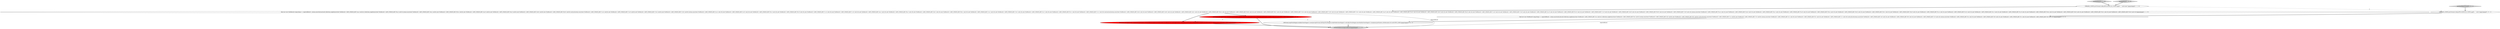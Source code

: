 digraph {
2 [style = filled, label = "STREAMS_CONFIG.put(StreamsConfig.APPLICATION_ID_CONFIG,appID + \"-multi-inner\")@@@3@@@['1', '1', '0']", fillcolor = white, shape = ellipse image = "AAA0AAABBB1BBB"];
8 [style = filled, label = "testOuterRepartitioned['0', '0', '1']", fillcolor = lightgray, shape = diamond image = "AAA0AAABBB3BBB"];
3 [style = filled, label = "runTestWithDriver(expectedResult)@@@6@@@['1', '1', '1']", fillcolor = lightgray, shape = ellipse image = "AAA0AAABBB1BBB"];
4 [style = filled, label = "final List<List<TestRecord<Long,String>>> expectedResult = Arrays.asList(null,null,null,Collections.singletonList(new TestRecord<>(ANY_UNIQUE_KEY,\"A-a-a\",null,4L)),Collections.singletonList(new TestRecord<>(ANY_UNIQUE_KEY,\"B-a-a\",null,5L)),Arrays.asList(new TestRecord<>(ANY_UNIQUE_KEY,\"A-b-a\",null,6L),new TestRecord<>(ANY_UNIQUE_KEY,\"B-b-a\",null,6L),new TestRecord<>(ANY_UNIQUE_KEY,\"A-a-b\",null,6L),new TestRecord<>(ANY_UNIQUE_KEY,\"B-a-b\",null,6L),new TestRecord<>(ANY_UNIQUE_KEY,\"A-b-b\",null,6L),new TestRecord<>(ANY_UNIQUE_KEY,\"B-b-b\",null,6L)),null,null,Arrays.asList(new TestRecord<>(ANY_UNIQUE_KEY,\"C-a-a\",null,9L),new TestRecord<>(ANY_UNIQUE_KEY,\"C-a-b\",null,9L),new TestRecord<>(ANY_UNIQUE_KEY,\"C-b-a\",null,9L),new TestRecord<>(ANY_UNIQUE_KEY,\"C-b-b\",null,9L)),Arrays.asList(new TestRecord<>(ANY_UNIQUE_KEY,\"A-c-a\",null,10L),new TestRecord<>(ANY_UNIQUE_KEY,\"A-c-b\",null,10L),new TestRecord<>(ANY_UNIQUE_KEY,\"B-c-a\",null,10L),new TestRecord<>(ANY_UNIQUE_KEY,\"B-c-b\",null,10L),new TestRecord<>(ANY_UNIQUE_KEY,\"C-c-a\",null,10L),new TestRecord<>(ANY_UNIQUE_KEY,\"C-c-b\",null,10L),new TestRecord<>(ANY_UNIQUE_KEY,\"A-a-c\",null,10L),new TestRecord<>(ANY_UNIQUE_KEY,\"B-a-c\",null,10L),new TestRecord<>(ANY_UNIQUE_KEY,\"A-b-c\",null,10L),new TestRecord<>(ANY_UNIQUE_KEY,\"B-b-c\",null,10L),new TestRecord<>(ANY_UNIQUE_KEY,\"C-a-c\",null,10L),new TestRecord<>(ANY_UNIQUE_KEY,\"C-b-c\",null,10L),new TestRecord<>(ANY_UNIQUE_KEY,\"A-c-c\",null,10L),new TestRecord<>(ANY_UNIQUE_KEY,\"B-c-c\",null,10L),new TestRecord<>(ANY_UNIQUE_KEY,\"C-c-c\",null,10L)),null,null,null,Arrays.asList(new TestRecord<>(ANY_UNIQUE_KEY,\"A-d-a\",null,14L),new TestRecord<>(ANY_UNIQUE_KEY,\"A-d-b\",null,14L),new TestRecord<>(ANY_UNIQUE_KEY,\"A-d-c\",null,14L),new TestRecord<>(ANY_UNIQUE_KEY,\"B-d-a\",null,14L),new TestRecord<>(ANY_UNIQUE_KEY,\"B-d-b\",null,14L),new TestRecord<>(ANY_UNIQUE_KEY,\"B-d-c\",null,14L),new TestRecord<>(ANY_UNIQUE_KEY,\"C-d-a\",null,14L),new TestRecord<>(ANY_UNIQUE_KEY,\"C-d-b\",null,14L),new TestRecord<>(ANY_UNIQUE_KEY,\"C-d-c\",null,14L),new TestRecord<>(ANY_UNIQUE_KEY,\"A-a-d\",null,14L),new TestRecord<>(ANY_UNIQUE_KEY,\"B-a-d\",null,14L),new TestRecord<>(ANY_UNIQUE_KEY,\"A-b-d\",null,14L),new TestRecord<>(ANY_UNIQUE_KEY,\"B-b-d\",null,14L),new TestRecord<>(ANY_UNIQUE_KEY,\"C-a-d\",null,14L),new TestRecord<>(ANY_UNIQUE_KEY,\"C-b-d\",null,14L),new TestRecord<>(ANY_UNIQUE_KEY,\"A-c-d\",null,14L),new TestRecord<>(ANY_UNIQUE_KEY,\"B-c-d\",null,14L),new TestRecord<>(ANY_UNIQUE_KEY,\"C-c-d\",null,14L),new TestRecord<>(ANY_UNIQUE_KEY,\"A-d-d\",null,14L),new TestRecord<>(ANY_UNIQUE_KEY,\"B-d-d\",null,14L),new TestRecord<>(ANY_UNIQUE_KEY,\"C-d-d\",null,14L)),Arrays.asList(new TestRecord<>(ANY_UNIQUE_KEY,\"D-a-a\",null,15L),new TestRecord<>(ANY_UNIQUE_KEY,\"D-a-b\",null,15L),new TestRecord<>(ANY_UNIQUE_KEY,\"D-a-c\",null,15L),new TestRecord<>(ANY_UNIQUE_KEY,\"D-a-d\",null,15L),new TestRecord<>(ANY_UNIQUE_KEY,\"D-b-a\",null,15L),new TestRecord<>(ANY_UNIQUE_KEY,\"D-b-b\",null,15L),new TestRecord<>(ANY_UNIQUE_KEY,\"D-b-c\",null,15L),new TestRecord<>(ANY_UNIQUE_KEY,\"D-b-d\",null,15L),new TestRecord<>(ANY_UNIQUE_KEY,\"D-c-a\",null,15L),new TestRecord<>(ANY_UNIQUE_KEY,\"D-c-b\",null,15L),new TestRecord<>(ANY_UNIQUE_KEY,\"D-c-c\",null,15L),new TestRecord<>(ANY_UNIQUE_KEY,\"D-c-d\",null,15L),new TestRecord<>(ANY_UNIQUE_KEY,\"D-d-a\",null,15L),new TestRecord<>(ANY_UNIQUE_KEY,\"D-d-b\",null,15L),new TestRecord<>(ANY_UNIQUE_KEY,\"D-d-c\",null,15L),new TestRecord<>(ANY_UNIQUE_KEY,\"D-d-d\",null,15L)))@@@4@@@['1', '1', '0']", fillcolor = white, shape = ellipse image = "AAA0AAABBB1BBB"];
6 [style = filled, label = "leftStream.join(rightStream,valueJoiner,JoinWindows.ofTimeDifferenceAndGrace(ofSeconds(10),ofHours(24))).join(rightStream,valueJoiner,JoinWindows.ofTimeDifferenceAndGrace(ofSeconds(10),ofHours(24))).to(OUTPUT_TOPIC)@@@5@@@['0', '1', '0']", fillcolor = red, shape = ellipse image = "AAA1AAABBB2BBB"];
5 [style = filled, label = "testMultiInner['0', '1', '0']", fillcolor = lightgray, shape = diamond image = "AAA0AAABBB2BBB"];
0 [style = filled, label = "leftStream.join(rightStream,valueJoiner,JoinWindows.of(ofSeconds(10))).join(rightStream,valueJoiner,JoinWindows.of(ofSeconds(10))).to(OUTPUT_TOPIC)@@@5@@@['1', '0', '0']", fillcolor = red, shape = ellipse image = "AAA1AAABBB1BBB"];
7 [style = filled, label = "final List<List<TestRecord<Long,String>>> expectedResult = Arrays.asList(null,null,null,Collections.singletonList(new TestRecord<>(ANY_UNIQUE_KEY,\"A-a\",null,4L)),Collections.singletonList(new TestRecord<>(ANY_UNIQUE_KEY,\"B-a\",null,5L)),Arrays.asList(new TestRecord<>(ANY_UNIQUE_KEY,\"A-b\",null,6L),new TestRecord<>(ANY_UNIQUE_KEY,\"B-b\",null,6L)),null,null,Arrays.asList(new TestRecord<>(ANY_UNIQUE_KEY,\"C-a\",null,9L),new TestRecord<>(ANY_UNIQUE_KEY,\"C-b\",null,9L)),Arrays.asList(new TestRecord<>(ANY_UNIQUE_KEY,\"A-c\",null,10L),new TestRecord<>(ANY_UNIQUE_KEY,\"B-c\",null,10L),new TestRecord<>(ANY_UNIQUE_KEY,\"C-c\",null,10L)),null,null,null,Arrays.asList(new TestRecord<>(ANY_UNIQUE_KEY,\"A-d\",null,14L),new TestRecord<>(ANY_UNIQUE_KEY,\"B-d\",null,14L),new TestRecord<>(ANY_UNIQUE_KEY,\"C-d\",null,14L)),Arrays.asList(new TestRecord<>(ANY_UNIQUE_KEY,\"D-a\",null,15L),new TestRecord<>(ANY_UNIQUE_KEY,\"D-b\",null,15L),new TestRecord<>(ANY_UNIQUE_KEY,\"D-c\",null,15L),new TestRecord<>(ANY_UNIQUE_KEY,\"D-d\",null,15L)))@@@4@@@['0', '0', '1']", fillcolor = white, shape = ellipse image = "AAA0AAABBB3BBB"];
1 [style = filled, label = "testMultiInner['1', '0', '0']", fillcolor = lightgray, shape = diamond image = "AAA0AAABBB1BBB"];
10 [style = filled, label = "STREAMS_CONFIG.put(StreamsConfig.APPLICATION_ID_CONFIG,appID + \"-outer\")@@@3@@@['0', '0', '1']", fillcolor = white, shape = ellipse image = "AAA0AAABBB3BBB"];
9 [style = filled, label = "leftStream.map(MockMapper.noOpKeyValueMapper()).outerJoin(rightStream.flatMap(MockMapper.noOpFlatKeyValueMapper()).selectKey(MockMapper.selectKeyKeyValueMapper()),valueJoiner,JoinWindows.of(ofSeconds(10))).to(OUTPUT_TOPIC)@@@5@@@['0', '0', '1']", fillcolor = white, shape = ellipse image = "AAA0AAABBB3BBB"];
0->3 [style = bold, label=""];
7->9 [style = bold, label=""];
6->3 [style = bold, label=""];
9->3 [style = bold, label=""];
8->10 [style = bold, label=""];
5->2 [style = bold, label=""];
1->2 [style = bold, label=""];
4->3 [style = solid, label="expectedResult"];
0->9 [style = dashed, label="0"];
2->4 [style = bold, label=""];
4->6 [style = bold, label=""];
10->7 [style = bold, label=""];
7->3 [style = solid, label="expectedResult"];
2->10 [style = dashed, label="0"];
4->0 [style = bold, label=""];
0->6 [style = dashed, label="0"];
}
